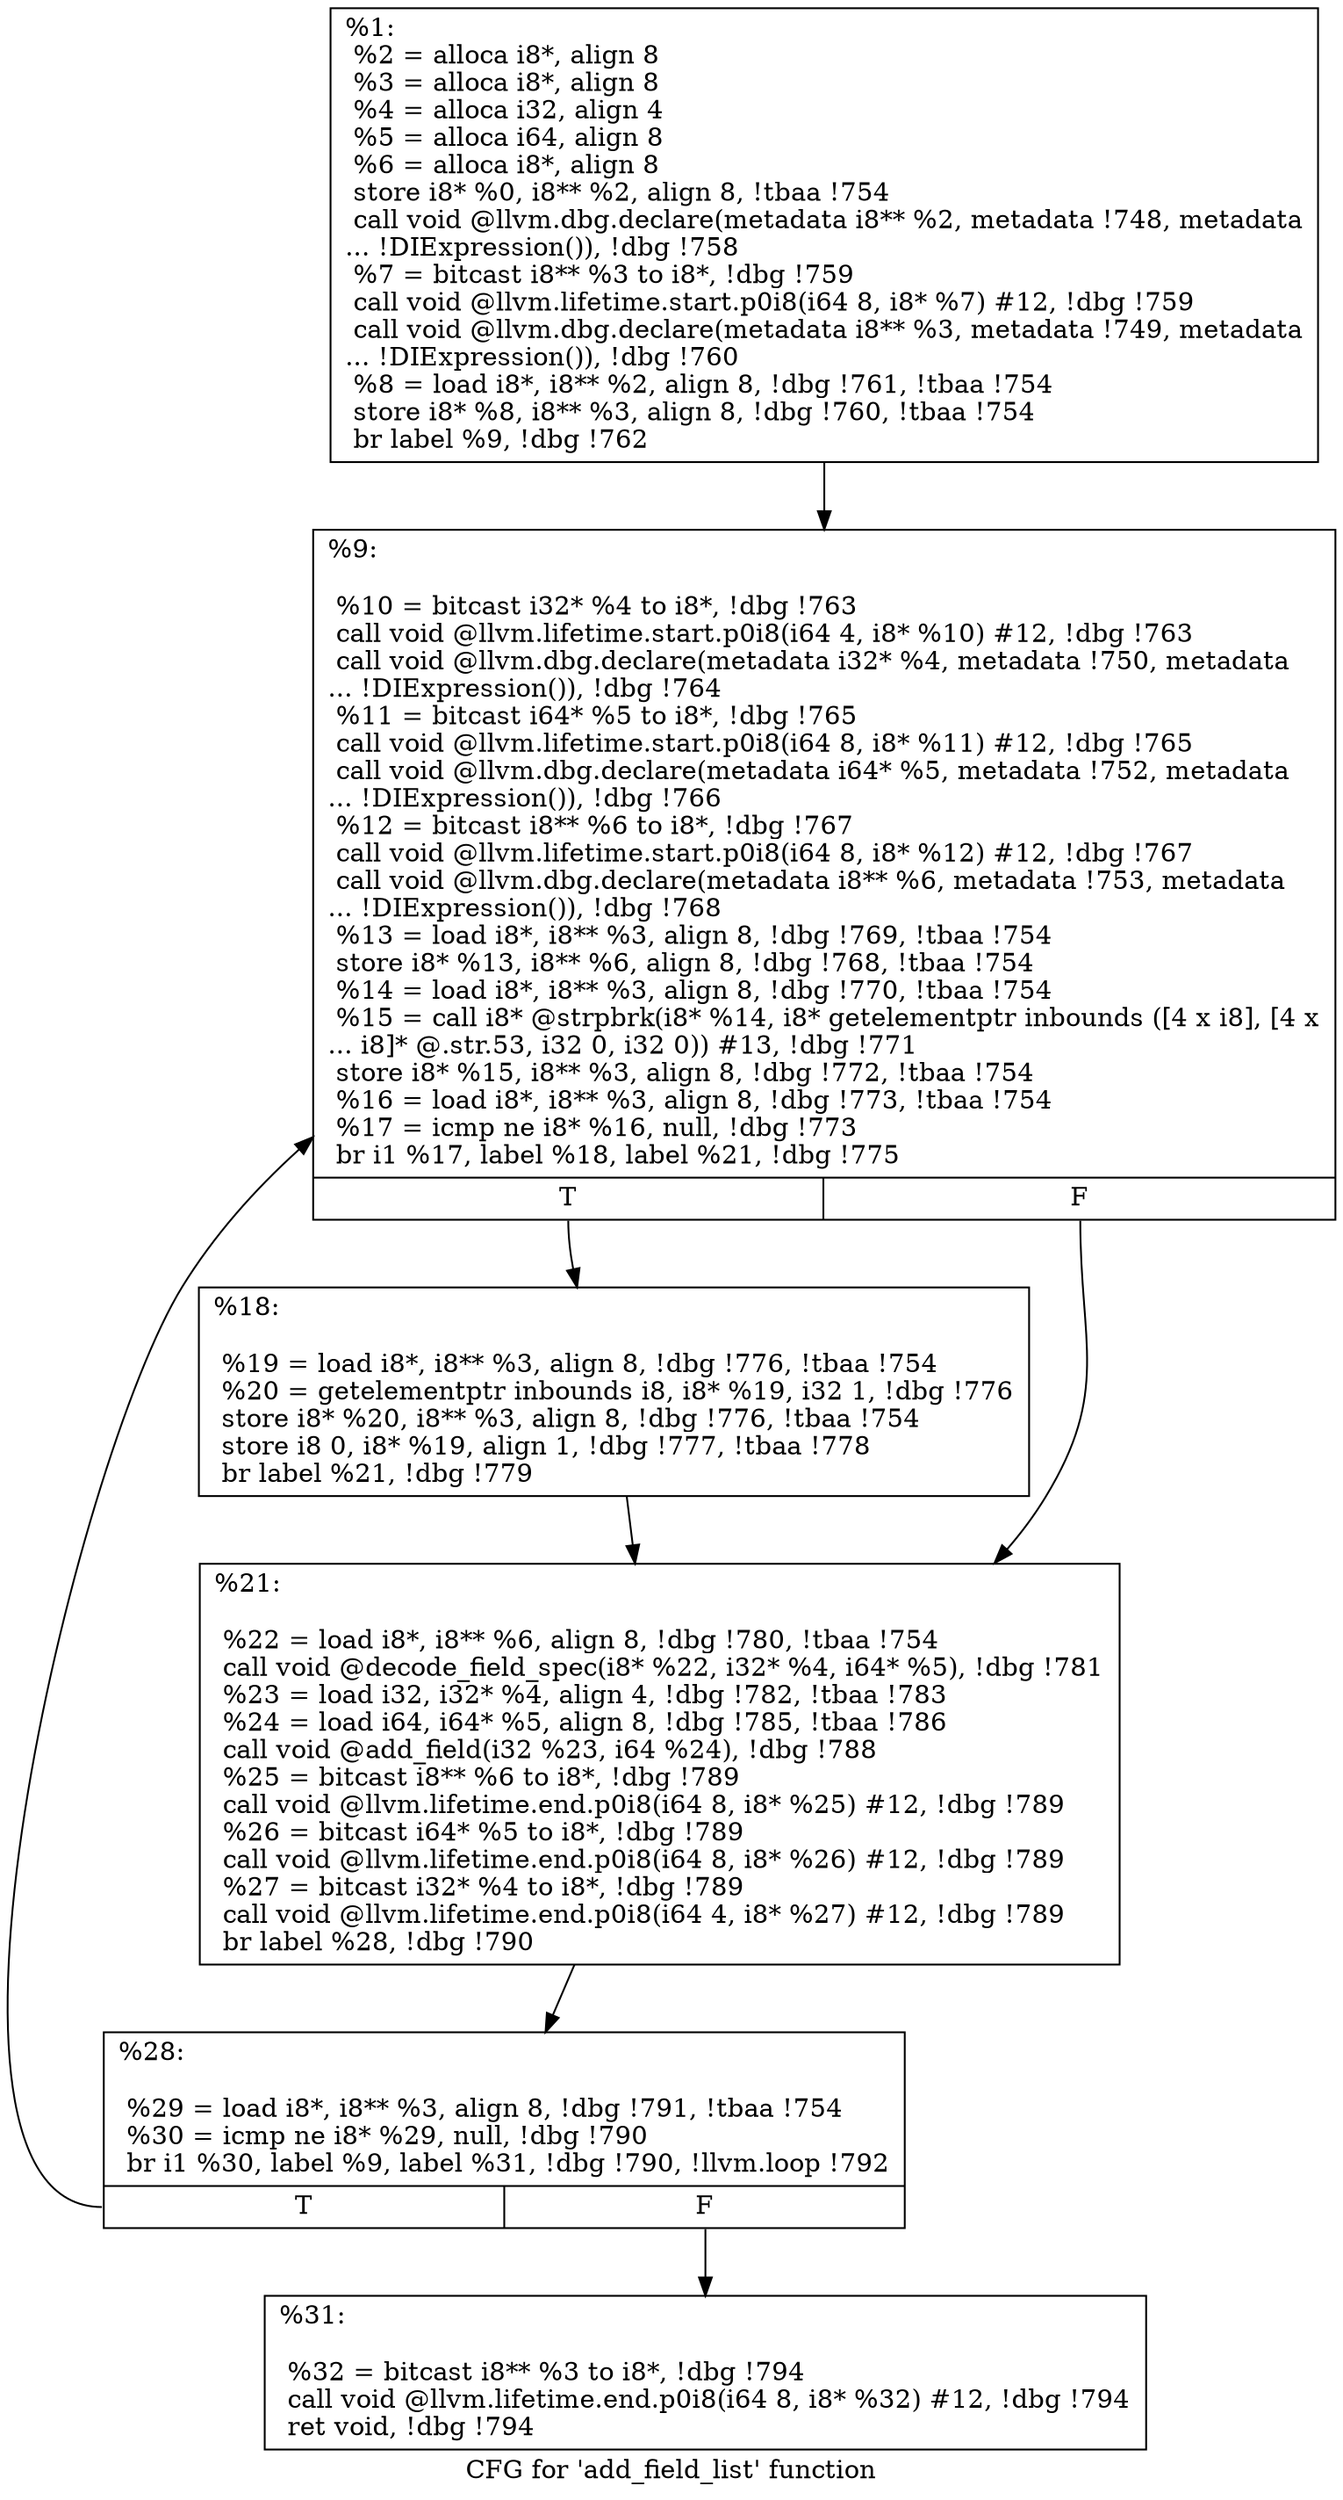 digraph "CFG for 'add_field_list' function" {
	label="CFG for 'add_field_list' function";

	Node0xc90810 [shape=record,label="{%1:\l  %2 = alloca i8*, align 8\l  %3 = alloca i8*, align 8\l  %4 = alloca i32, align 4\l  %5 = alloca i64, align 8\l  %6 = alloca i8*, align 8\l  store i8* %0, i8** %2, align 8, !tbaa !754\l  call void @llvm.dbg.declare(metadata i8** %2, metadata !748, metadata\l... !DIExpression()), !dbg !758\l  %7 = bitcast i8** %3 to i8*, !dbg !759\l  call void @llvm.lifetime.start.p0i8(i64 8, i8* %7) #12, !dbg !759\l  call void @llvm.dbg.declare(metadata i8** %3, metadata !749, metadata\l... !DIExpression()), !dbg !760\l  %8 = load i8*, i8** %2, align 8, !dbg !761, !tbaa !754\l  store i8* %8, i8** %3, align 8, !dbg !760, !tbaa !754\l  br label %9, !dbg !762\l}"];
	Node0xc90810 -> Node0xc81b70;
	Node0xc81b70 [shape=record,label="{%9:\l\l  %10 = bitcast i32* %4 to i8*, !dbg !763\l  call void @llvm.lifetime.start.p0i8(i64 4, i8* %10) #12, !dbg !763\l  call void @llvm.dbg.declare(metadata i32* %4, metadata !750, metadata\l... !DIExpression()), !dbg !764\l  %11 = bitcast i64* %5 to i8*, !dbg !765\l  call void @llvm.lifetime.start.p0i8(i64 8, i8* %11) #12, !dbg !765\l  call void @llvm.dbg.declare(metadata i64* %5, metadata !752, metadata\l... !DIExpression()), !dbg !766\l  %12 = bitcast i8** %6 to i8*, !dbg !767\l  call void @llvm.lifetime.start.p0i8(i64 8, i8* %12) #12, !dbg !767\l  call void @llvm.dbg.declare(metadata i8** %6, metadata !753, metadata\l... !DIExpression()), !dbg !768\l  %13 = load i8*, i8** %3, align 8, !dbg !769, !tbaa !754\l  store i8* %13, i8** %6, align 8, !dbg !768, !tbaa !754\l  %14 = load i8*, i8** %3, align 8, !dbg !770, !tbaa !754\l  %15 = call i8* @strpbrk(i8* %14, i8* getelementptr inbounds ([4 x i8], [4 x\l... i8]* @.str.53, i32 0, i32 0)) #13, !dbg !771\l  store i8* %15, i8** %3, align 8, !dbg !772, !tbaa !754\l  %16 = load i8*, i8** %3, align 8, !dbg !773, !tbaa !754\l  %17 = icmp ne i8* %16, null, !dbg !773\l  br i1 %17, label %18, label %21, !dbg !775\l|{<s0>T|<s1>F}}"];
	Node0xc81b70:s0 -> Node0xc81bc0;
	Node0xc81b70:s1 -> Node0xc81c10;
	Node0xc81bc0 [shape=record,label="{%18:\l\l  %19 = load i8*, i8** %3, align 8, !dbg !776, !tbaa !754\l  %20 = getelementptr inbounds i8, i8* %19, i32 1, !dbg !776\l  store i8* %20, i8** %3, align 8, !dbg !776, !tbaa !754\l  store i8 0, i8* %19, align 1, !dbg !777, !tbaa !778\l  br label %21, !dbg !779\l}"];
	Node0xc81bc0 -> Node0xc81c10;
	Node0xc81c10 [shape=record,label="{%21:\l\l  %22 = load i8*, i8** %6, align 8, !dbg !780, !tbaa !754\l  call void @decode_field_spec(i8* %22, i32* %4, i64* %5), !dbg !781\l  %23 = load i32, i32* %4, align 4, !dbg !782, !tbaa !783\l  %24 = load i64, i64* %5, align 8, !dbg !785, !tbaa !786\l  call void @add_field(i32 %23, i64 %24), !dbg !788\l  %25 = bitcast i8** %6 to i8*, !dbg !789\l  call void @llvm.lifetime.end.p0i8(i64 8, i8* %25) #12, !dbg !789\l  %26 = bitcast i64* %5 to i8*, !dbg !789\l  call void @llvm.lifetime.end.p0i8(i64 8, i8* %26) #12, !dbg !789\l  %27 = bitcast i32* %4 to i8*, !dbg !789\l  call void @llvm.lifetime.end.p0i8(i64 4, i8* %27) #12, !dbg !789\l  br label %28, !dbg !790\l}"];
	Node0xc81c10 -> Node0xc81c60;
	Node0xc81c60 [shape=record,label="{%28:\l\l  %29 = load i8*, i8** %3, align 8, !dbg !791, !tbaa !754\l  %30 = icmp ne i8* %29, null, !dbg !790\l  br i1 %30, label %9, label %31, !dbg !790, !llvm.loop !792\l|{<s0>T|<s1>F}}"];
	Node0xc81c60:s0 -> Node0xc81b70;
	Node0xc81c60:s1 -> Node0xc81cb0;
	Node0xc81cb0 [shape=record,label="{%31:\l\l  %32 = bitcast i8** %3 to i8*, !dbg !794\l  call void @llvm.lifetime.end.p0i8(i64 8, i8* %32) #12, !dbg !794\l  ret void, !dbg !794\l}"];
}
